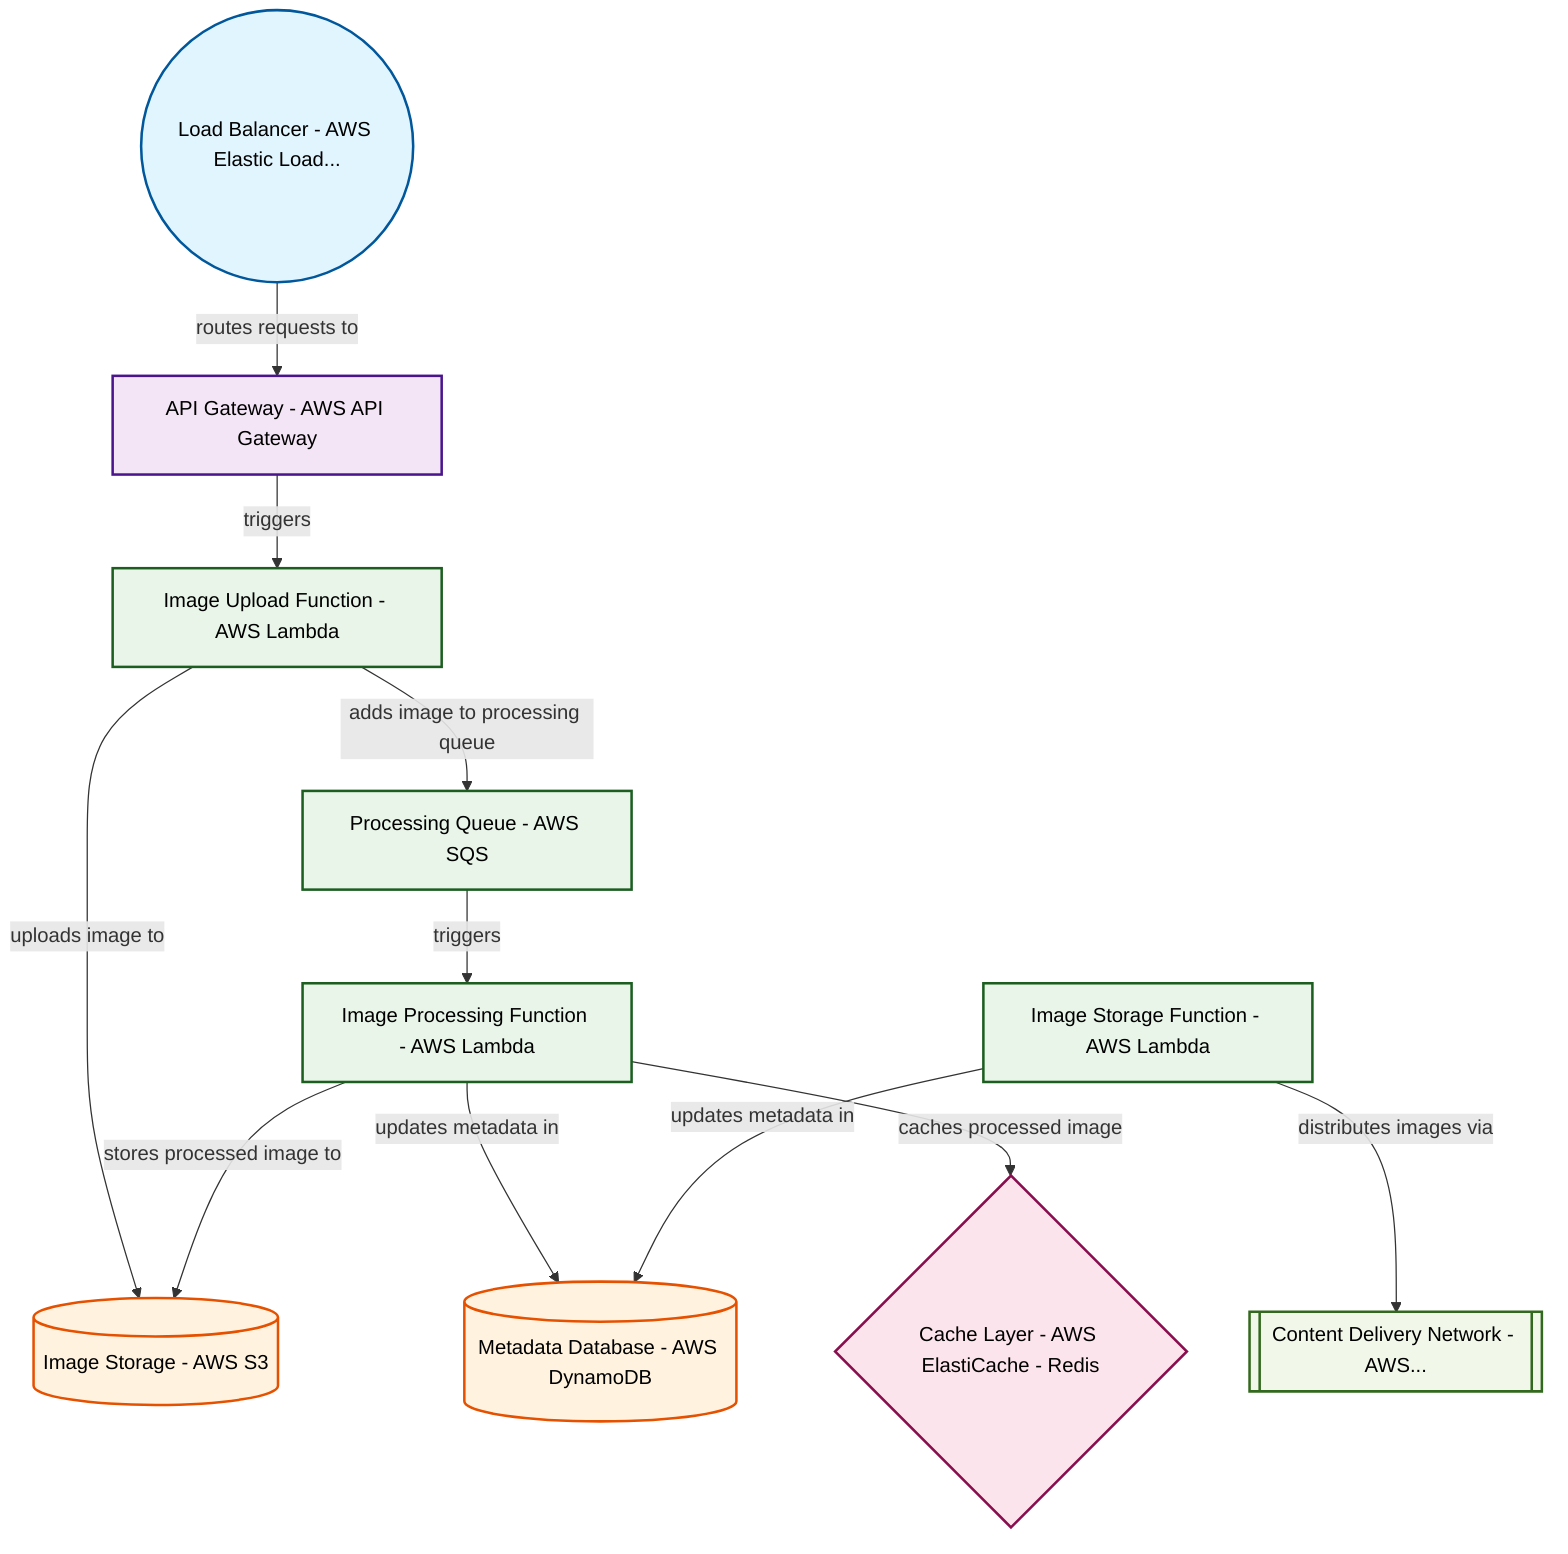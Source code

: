 graph TB

    %% Professional Software Architecture Styling
    classDef userInterface fill:#e1f5fe,stroke:#01579b,stroke-width:2px,color:#000
    classDef apiLayer fill:#f3e5f5,stroke:#4a148c,stroke-width:2px,color:#000
    classDef service fill:#e8f5e8,stroke:#1b5e20,stroke-width:2px,color:#000
    classDef database fill:#fff3e0,stroke:#e65100,stroke-width:2px,color:#000
    classDef cache fill:#fce4ec,stroke:#880e4f,stroke-width:2px,color:#000
    classDef external fill:#f1f8e9,stroke:#33691e,stroke-width:2px,color:#000

    lb1((Load Balancer - AWS Elastic Load...))
    api1[API Gateway - AWS API Gateway]
    func1[Image Upload Function - AWS Lambda]
    func2[Image Processing Function - AWS Lambda]
    func3[Image Storage Function - AWS Lambda]
    storage1[(Image Storage - AWS S3)]
    queue1[Processing Queue - AWS SQS]
    db1[(Metadata Database - AWS DynamoDB)]
    cache1{Cache Layer - AWS ElastiCache - Redis}
    cdn1[[Content Delivery Network - AWS...]]

    lb1 -->|routes requests to| api1
    api1 -->|triggers| func1
    func1 -->|uploads image to| storage1
    func1 -->|adds image to processing queue| queue1
    queue1 -->|triggers| func2
    func2 -->|stores processed image to| storage1
    func2 -->|updates metadata in| db1
    func2 -->|caches processed image| cache1
    func3 -->|distributes images via| cdn1
    func3 -->|updates metadata in| db1

    class lb1 userInterface
    class api1 apiLayer
    class func1 service
    class func2 service
    class func3 service
    class storage1 database
    class queue1 service
    class db1 database
    class cache1 cache
    class cdn1 external